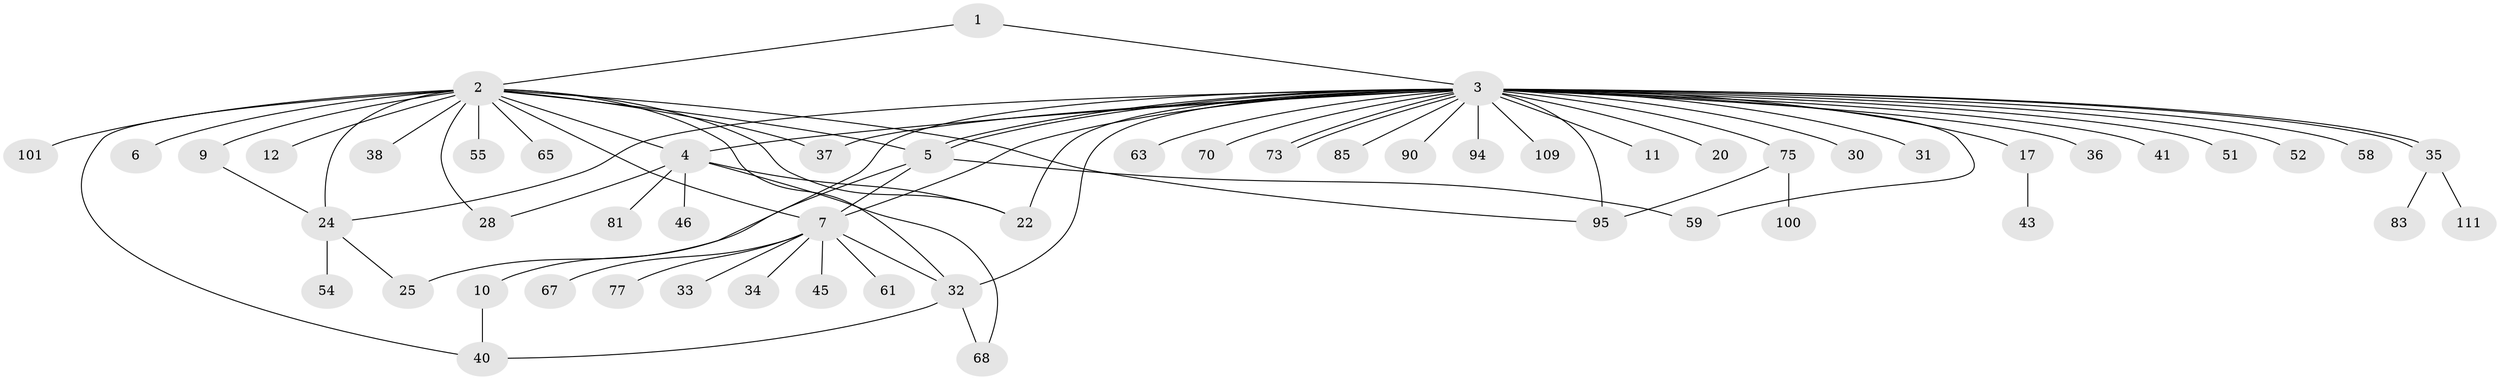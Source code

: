// original degree distribution, {3: 0.05309734513274336, 16: 0.008849557522123894, 38: 0.008849557522123894, 8: 0.008849557522123894, 6: 0.035398230088495575, 1: 0.49557522123893805, 2: 0.2831858407079646, 4: 0.07079646017699115, 9: 0.008849557522123894, 5: 0.02654867256637168}
// Generated by graph-tools (version 1.1) at 2025/18/03/04/25 18:18:18]
// undirected, 56 vertices, 77 edges
graph export_dot {
graph [start="1"]
  node [color=gray90,style=filled];
  1 [super="+29"];
  2 [super="+50+18+42+44+66+92"];
  3 [super="+56+21+39"];
  4 [super="+19"];
  5 [super="+14+88+8"];
  6;
  7 [super="+13"];
  9;
  10;
  11;
  12;
  17;
  20 [super="+71"];
  22 [super="+62+23+87"];
  24 [super="+104+53+27"];
  25;
  28 [super="+74"];
  30;
  31;
  32 [super="+106+48+64"];
  33;
  34;
  35;
  36;
  37;
  38;
  40;
  41;
  43;
  45;
  46 [super="+103"];
  51 [super="+86"];
  52;
  54;
  55;
  58 [super="+97"];
  59 [super="+80+72"];
  61;
  63 [super="+78"];
  65;
  67;
  68;
  70;
  73;
  75 [super="+76"];
  77;
  81 [super="+89"];
  83;
  85;
  90;
  94 [super="+102"];
  95 [super="+96+107"];
  100;
  101 [super="+110"];
  109;
  111;
  1 -- 2;
  1 -- 3;
  2 -- 6;
  2 -- 9;
  2 -- 12;
  2 -- 24;
  2 -- 28;
  2 -- 38;
  2 -- 65;
  2 -- 101 [weight=2];
  2 -- 55;
  2 -- 40;
  2 -- 95;
  2 -- 5;
  2 -- 32;
  2 -- 22;
  2 -- 4;
  2 -- 7;
  2 -- 37;
  3 -- 4;
  3 -- 5;
  3 -- 5;
  3 -- 7;
  3 -- 10;
  3 -- 11;
  3 -- 17;
  3 -- 20;
  3 -- 30;
  3 -- 31;
  3 -- 35;
  3 -- 35;
  3 -- 36;
  3 -- 37;
  3 -- 41;
  3 -- 51;
  3 -- 52;
  3 -- 58 [weight=2];
  3 -- 63;
  3 -- 70;
  3 -- 73;
  3 -- 73;
  3 -- 75;
  3 -- 85;
  3 -- 90;
  3 -- 94;
  3 -- 95;
  3 -- 109;
  3 -- 59;
  3 -- 32 [weight=2];
  3 -- 22;
  3 -- 24;
  4 -- 22;
  4 -- 28;
  4 -- 46;
  4 -- 68;
  4 -- 81;
  5 -- 25;
  5 -- 59;
  5 -- 7;
  7 -- 32;
  7 -- 33;
  7 -- 34;
  7 -- 67;
  7 -- 77;
  7 -- 45;
  7 -- 61;
  9 -- 24;
  10 -- 40;
  17 -- 43;
  24 -- 54;
  24 -- 25;
  32 -- 40;
  32 -- 68;
  35 -- 83;
  35 -- 111;
  75 -- 95;
  75 -- 100;
}
